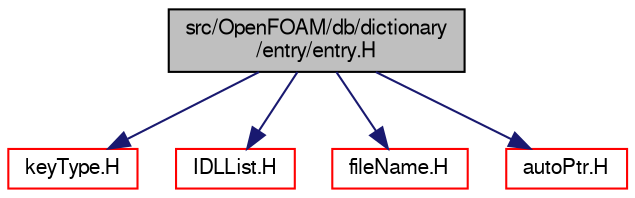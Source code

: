 digraph "src/OpenFOAM/db/dictionary/entry/entry.H"
{
  bgcolor="transparent";
  edge [fontname="FreeSans",fontsize="10",labelfontname="FreeSans",labelfontsize="10"];
  node [fontname="FreeSans",fontsize="10",shape=record];
  Node0 [label="src/OpenFOAM/db/dictionary\l/entry/entry.H",height=0.2,width=0.4,color="black", fillcolor="grey75", style="filled", fontcolor="black"];
  Node0 -> Node1 [color="midnightblue",fontsize="10",style="solid",fontname="FreeSans"];
  Node1 [label="keyType.H",height=0.2,width=0.4,color="red",URL="$a12596.html"];
  Node0 -> Node15 [color="midnightblue",fontsize="10",style="solid",fontname="FreeSans"];
  Node15 [label="IDLList.H",height=0.2,width=0.4,color="red",URL="$a08579.html"];
  Node0 -> Node38 [color="midnightblue",fontsize="10",style="solid",fontname="FreeSans"];
  Node38 [label="fileName.H",height=0.2,width=0.4,color="red",URL="$a12584.html"];
  Node0 -> Node43 [color="midnightblue",fontsize="10",style="solid",fontname="FreeSans"];
  Node43 [label="autoPtr.H",height=0.2,width=0.4,color="red",URL="$a11078.html"];
}
